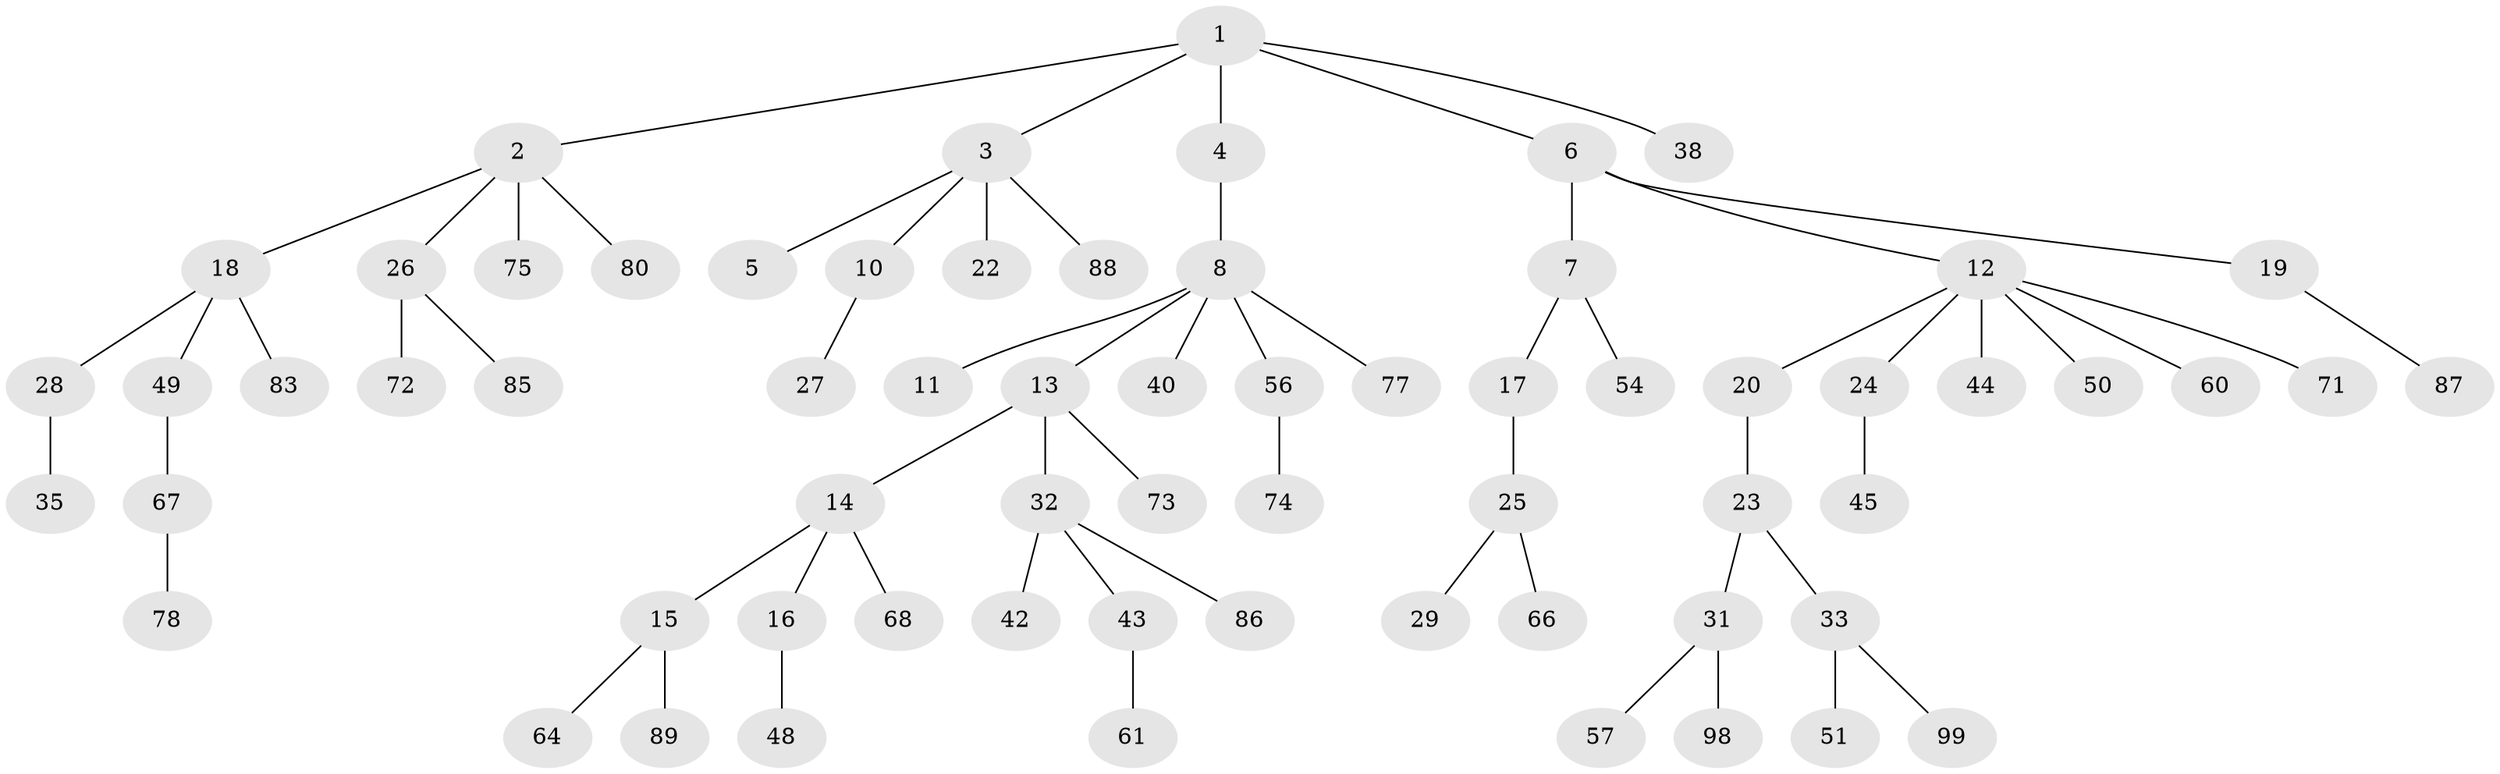 // original degree distribution, {6: 0.02, 5: 0.04, 4: 0.06, 2: 0.21, 3: 0.13, 1: 0.53, 8: 0.01}
// Generated by graph-tools (version 1.1) at 2025/38/02/21/25 10:38:55]
// undirected, 66 vertices, 65 edges
graph export_dot {
graph [start="1"]
  node [color=gray90,style=filled];
  1 [super="+94"];
  2 [super="+63"];
  3 [super="+9"];
  4;
  5 [super="+82"];
  6 [super="+92"];
  7;
  8 [super="+70"];
  10 [super="+37"];
  11;
  12 [super="+55"];
  13;
  14 [super="+41"];
  15 [super="+47"];
  16 [super="+30"];
  17 [super="+59"];
  18 [super="+21"];
  19 [super="+62"];
  20;
  22;
  23 [super="+76"];
  24;
  25 [super="+39"];
  26 [super="+93"];
  27;
  28 [super="+34"];
  29 [super="+100"];
  31 [super="+36"];
  32 [super="+96"];
  33 [super="+46"];
  35;
  38;
  40 [super="+97"];
  42 [super="+52"];
  43 [super="+53"];
  44 [super="+84"];
  45;
  48;
  49 [super="+65"];
  50 [super="+79"];
  51;
  54;
  56 [super="+69"];
  57 [super="+58"];
  60;
  61;
  64;
  66;
  67 [super="+90"];
  68;
  71;
  72 [super="+95"];
  73 [super="+81"];
  74;
  75;
  77;
  78;
  80;
  83 [super="+91"];
  85;
  86;
  87;
  88;
  89;
  98;
  99;
  1 -- 2;
  1 -- 3;
  1 -- 4;
  1 -- 6;
  1 -- 38;
  2 -- 18;
  2 -- 26;
  2 -- 75;
  2 -- 80;
  3 -- 5;
  3 -- 10;
  3 -- 88;
  3 -- 22;
  4 -- 8;
  6 -- 7;
  6 -- 12;
  6 -- 19;
  7 -- 17;
  7 -- 54;
  8 -- 11;
  8 -- 13;
  8 -- 40;
  8 -- 56;
  8 -- 77;
  10 -- 27;
  12 -- 20;
  12 -- 24;
  12 -- 44;
  12 -- 50;
  12 -- 60;
  12 -- 71;
  13 -- 14;
  13 -- 32;
  13 -- 73;
  14 -- 15;
  14 -- 16;
  14 -- 68;
  15 -- 64;
  15 -- 89;
  16 -- 48;
  17 -- 25;
  18 -- 28;
  18 -- 49;
  18 -- 83;
  19 -- 87;
  20 -- 23;
  23 -- 31;
  23 -- 33;
  24 -- 45;
  25 -- 29;
  25 -- 66;
  26 -- 72;
  26 -- 85;
  28 -- 35;
  31 -- 98;
  31 -- 57;
  32 -- 42;
  32 -- 43;
  32 -- 86;
  33 -- 99;
  33 -- 51;
  43 -- 61;
  49 -- 67;
  56 -- 74;
  67 -- 78;
}
